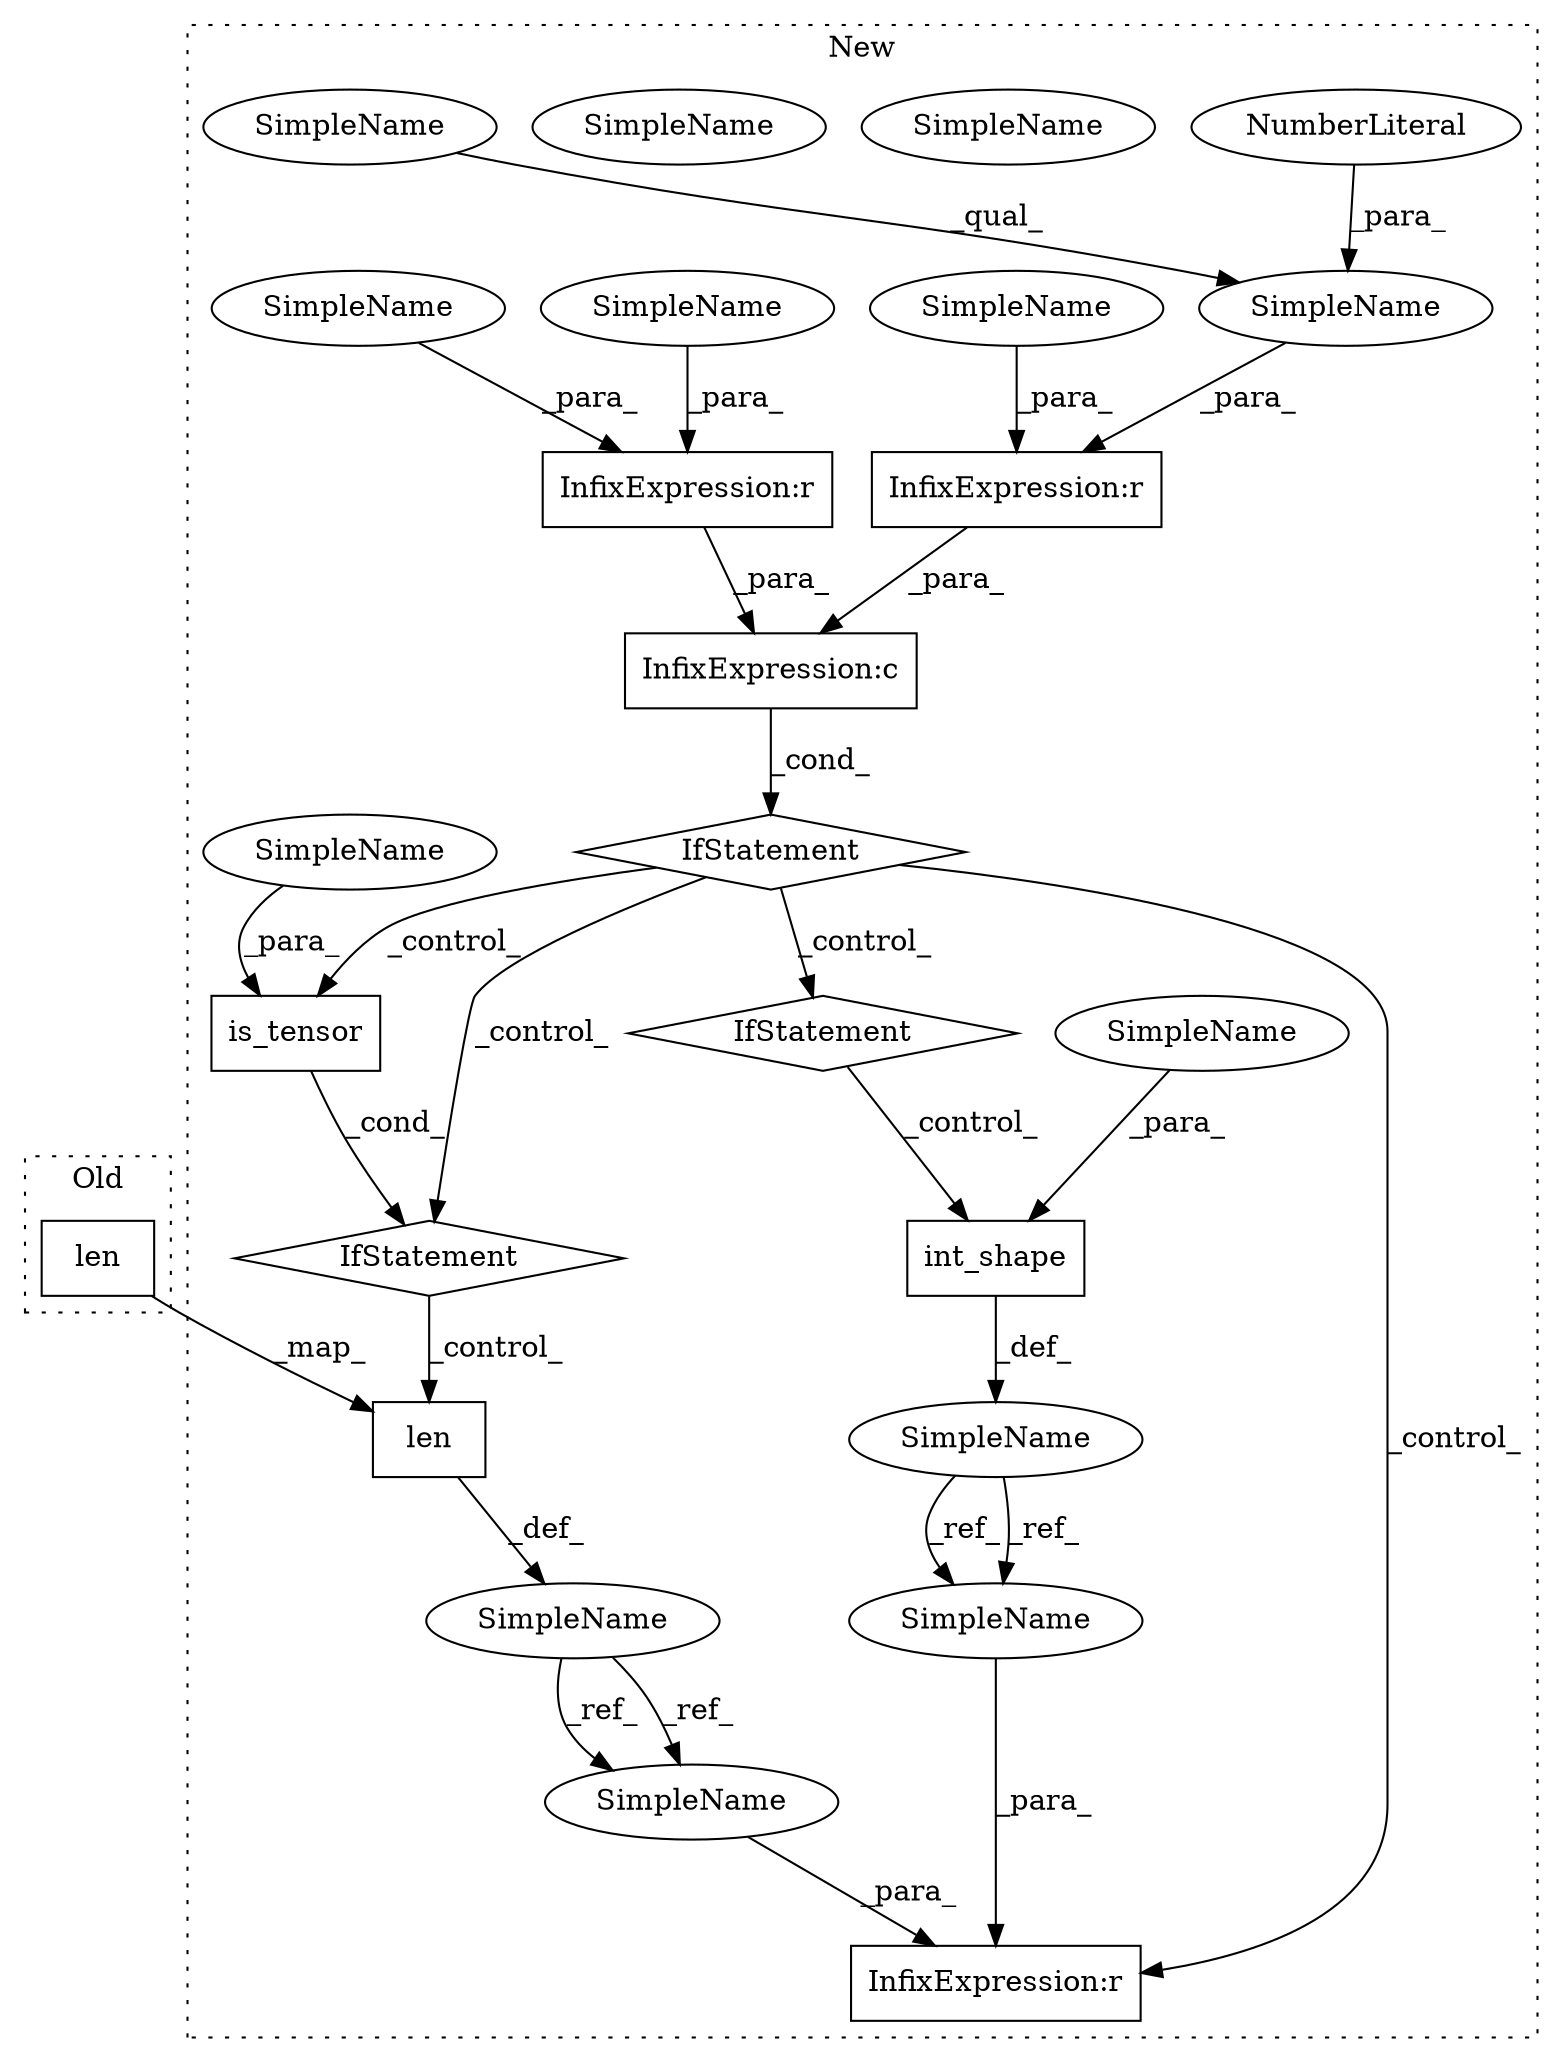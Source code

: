 digraph G {
subgraph cluster0 {
1 [label="len" a="32" s="34228,34232" l="4,-4" shape="box"];
label = "Old";
style="dotted";
}
subgraph cluster1 {
2 [label="len" a="32" s="34416,34420" l="4,-4" shape="box"];
3 [label="SimpleName" a="42" s="34364" l="0" shape="ellipse"];
4 [label="InfixExpression:r" a="27" s="34542" l="13" shape="box"];
5 [label="IfStatement" a="25" s="34375" l="19" shape="diamond"];
6 [label="IfStatement" a="25" s="34309,34313" l="4,43" shape="diamond"];
7 [label="is_tensor" a="32" s="34375,34385" l="10,-10" shape="box"];
8 [label="int_shape" a="32" s="34463,34473" l="10,-10" shape="box"];
9 [label="IfStatement" a="25" s="34445" l="18" shape="diamond"];
10 [label="SimpleName" a="42" s="34473" l="0" shape="ellipse"];
11 [label="SimpleName" a="42" s="34385" l="0" shape="ellipse"];
12 [label="SimpleName" a="42" s="34435" l="0" shape="ellipse"];
13 [label="InfixExpression:c" a="27" s="34313" l="21" shape="box"];
14 [label="InfixExpression:r" a="27" s="34335" l="14" shape="box"];
15 [label="SimpleName" a="42" s="34335,34343" l="8,-8" shape="ellipse"];
16 [label="NumberLiteral" a="34" s="34343" l="0" shape="ellipse"];
17 [label="InfixExpression:r" a="27" s="34314" l="11" shape="box"];
18 [label="SimpleName" a="42" s="34542" l="0" shape="ellipse"];
19 [label="SimpleName" a="42" s="34555" l="0" shape="ellipse"];
20 [label="SimpleName" a="42" s="34314" l="0" shape="ellipse"];
21 [label="SimpleName" a="42" s="34335" l="0" shape="ellipse"];
22 [label="SimpleName" a="42" s="34555" l="0" shape="ellipse"];
23 [label="SimpleName" a="42" s="34542" l="0" shape="ellipse"];
24 [label="SimpleName" a="42" s="34349" l="0" shape="ellipse"];
25 [label="SimpleName" a="42" s="34325" l="0" shape="ellipse"];
label = "New";
style="dotted";
}
1 -> 2 [label="_map_"];
2 -> 3 [label="_def_"];
3 -> 23 [label="_ref_"];
3 -> 23 [label="_ref_"];
5 -> 2 [label="_control_"];
6 -> 5 [label="_control_"];
6 -> 7 [label="_control_"];
6 -> 9 [label="_control_"];
6 -> 4 [label="_control_"];
7 -> 5 [label="_cond_"];
8 -> 12 [label="_def_"];
9 -> 8 [label="_control_"];
10 -> 8 [label="_para_"];
11 -> 7 [label="_para_"];
12 -> 22 [label="_ref_"];
12 -> 22 [label="_ref_"];
13 -> 6 [label="_cond_"];
14 -> 13 [label="_para_"];
15 -> 14 [label="_para_"];
16 -> 15 [label="_para_"];
17 -> 13 [label="_para_"];
20 -> 17 [label="_para_"];
21 -> 15 [label="_qual_"];
22 -> 4 [label="_para_"];
23 -> 4 [label="_para_"];
24 -> 14 [label="_para_"];
25 -> 17 [label="_para_"];
}